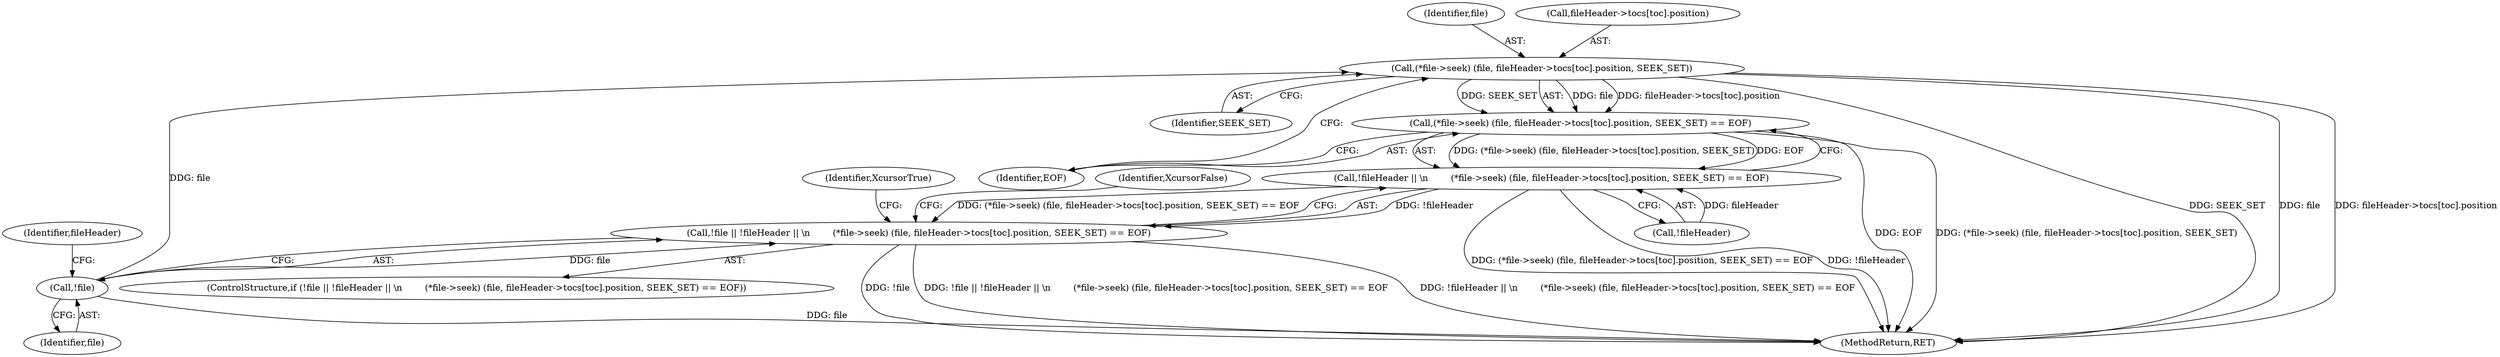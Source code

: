 digraph "0_xcursor_4794b5dd34688158fb51a2943032569d3780c4b8@array" {
"1000686" [label="(Call,(*file->seek) (file, fileHeader->tocs[toc].position, SEEK_SET))"];
"1000680" [label="(Call,!file)"];
"1000685" [label="(Call,(*file->seek) (file, fileHeader->tocs[toc].position, SEEK_SET) == EOF)"];
"1000682" [label="(Call,!fileHeader || \\n        (*file->seek) (file, fileHeader->tocs[toc].position, SEEK_SET) == EOF)"];
"1000679" [label="(Call,!file || !fileHeader || \\n        (*file->seek) (file, fileHeader->tocs[toc].position, SEEK_SET) == EOF)"];
"1000687" [label="(Identifier,file)"];
"1000695" [label="(Identifier,SEEK_SET)"];
"1000681" [label="(Identifier,file)"];
"1000698" [label="(Identifier,XcursorFalse)"];
"1000680" [label="(Call,!file)"];
"1000682" [label="(Call,!fileHeader || \\n        (*file->seek) (file, fileHeader->tocs[toc].position, SEEK_SET) == EOF)"];
"1000686" [label="(Call,(*file->seek) (file, fileHeader->tocs[toc].position, SEEK_SET))"];
"1000679" [label="(Call,!file || !fileHeader || \\n        (*file->seek) (file, fileHeader->tocs[toc].position, SEEK_SET) == EOF)"];
"1000688" [label="(Call,fileHeader->tocs[toc].position)"];
"1000684" [label="(Identifier,fileHeader)"];
"1000696" [label="(Identifier,EOF)"];
"1000685" [label="(Call,(*file->seek) (file, fileHeader->tocs[toc].position, SEEK_SET) == EOF)"];
"1000678" [label="(ControlStructure,if (!file || !fileHeader || \\n        (*file->seek) (file, fileHeader->tocs[toc].position, SEEK_SET) == EOF))"];
"1000700" [label="(Identifier,XcursorTrue)"];
"1001171" [label="(MethodReturn,RET)"];
"1000683" [label="(Call,!fileHeader)"];
"1000686" -> "1000685"  [label="AST: "];
"1000686" -> "1000695"  [label="CFG: "];
"1000687" -> "1000686"  [label="AST: "];
"1000688" -> "1000686"  [label="AST: "];
"1000695" -> "1000686"  [label="AST: "];
"1000696" -> "1000686"  [label="CFG: "];
"1000686" -> "1001171"  [label="DDG: SEEK_SET"];
"1000686" -> "1001171"  [label="DDG: file"];
"1000686" -> "1001171"  [label="DDG: fileHeader->tocs[toc].position"];
"1000686" -> "1000685"  [label="DDG: file"];
"1000686" -> "1000685"  [label="DDG: fileHeader->tocs[toc].position"];
"1000686" -> "1000685"  [label="DDG: SEEK_SET"];
"1000680" -> "1000686"  [label="DDG: file"];
"1000680" -> "1000679"  [label="AST: "];
"1000680" -> "1000681"  [label="CFG: "];
"1000681" -> "1000680"  [label="AST: "];
"1000684" -> "1000680"  [label="CFG: "];
"1000679" -> "1000680"  [label="CFG: "];
"1000680" -> "1001171"  [label="DDG: file"];
"1000680" -> "1000679"  [label="DDG: file"];
"1000685" -> "1000682"  [label="AST: "];
"1000685" -> "1000696"  [label="CFG: "];
"1000696" -> "1000685"  [label="AST: "];
"1000682" -> "1000685"  [label="CFG: "];
"1000685" -> "1001171"  [label="DDG: EOF"];
"1000685" -> "1001171"  [label="DDG: (*file->seek) (file, fileHeader->tocs[toc].position, SEEK_SET)"];
"1000685" -> "1000682"  [label="DDG: (*file->seek) (file, fileHeader->tocs[toc].position, SEEK_SET)"];
"1000685" -> "1000682"  [label="DDG: EOF"];
"1000682" -> "1000679"  [label="AST: "];
"1000682" -> "1000683"  [label="CFG: "];
"1000683" -> "1000682"  [label="AST: "];
"1000679" -> "1000682"  [label="CFG: "];
"1000682" -> "1001171"  [label="DDG: (*file->seek) (file, fileHeader->tocs[toc].position, SEEK_SET) == EOF"];
"1000682" -> "1001171"  [label="DDG: !fileHeader"];
"1000682" -> "1000679"  [label="DDG: !fileHeader"];
"1000682" -> "1000679"  [label="DDG: (*file->seek) (file, fileHeader->tocs[toc].position, SEEK_SET) == EOF"];
"1000683" -> "1000682"  [label="DDG: fileHeader"];
"1000679" -> "1000678"  [label="AST: "];
"1000698" -> "1000679"  [label="CFG: "];
"1000700" -> "1000679"  [label="CFG: "];
"1000679" -> "1001171"  [label="DDG: !fileHeader || \\n        (*file->seek) (file, fileHeader->tocs[toc].position, SEEK_SET) == EOF"];
"1000679" -> "1001171"  [label="DDG: !file"];
"1000679" -> "1001171"  [label="DDG: !file || !fileHeader || \\n        (*file->seek) (file, fileHeader->tocs[toc].position, SEEK_SET) == EOF"];
}
